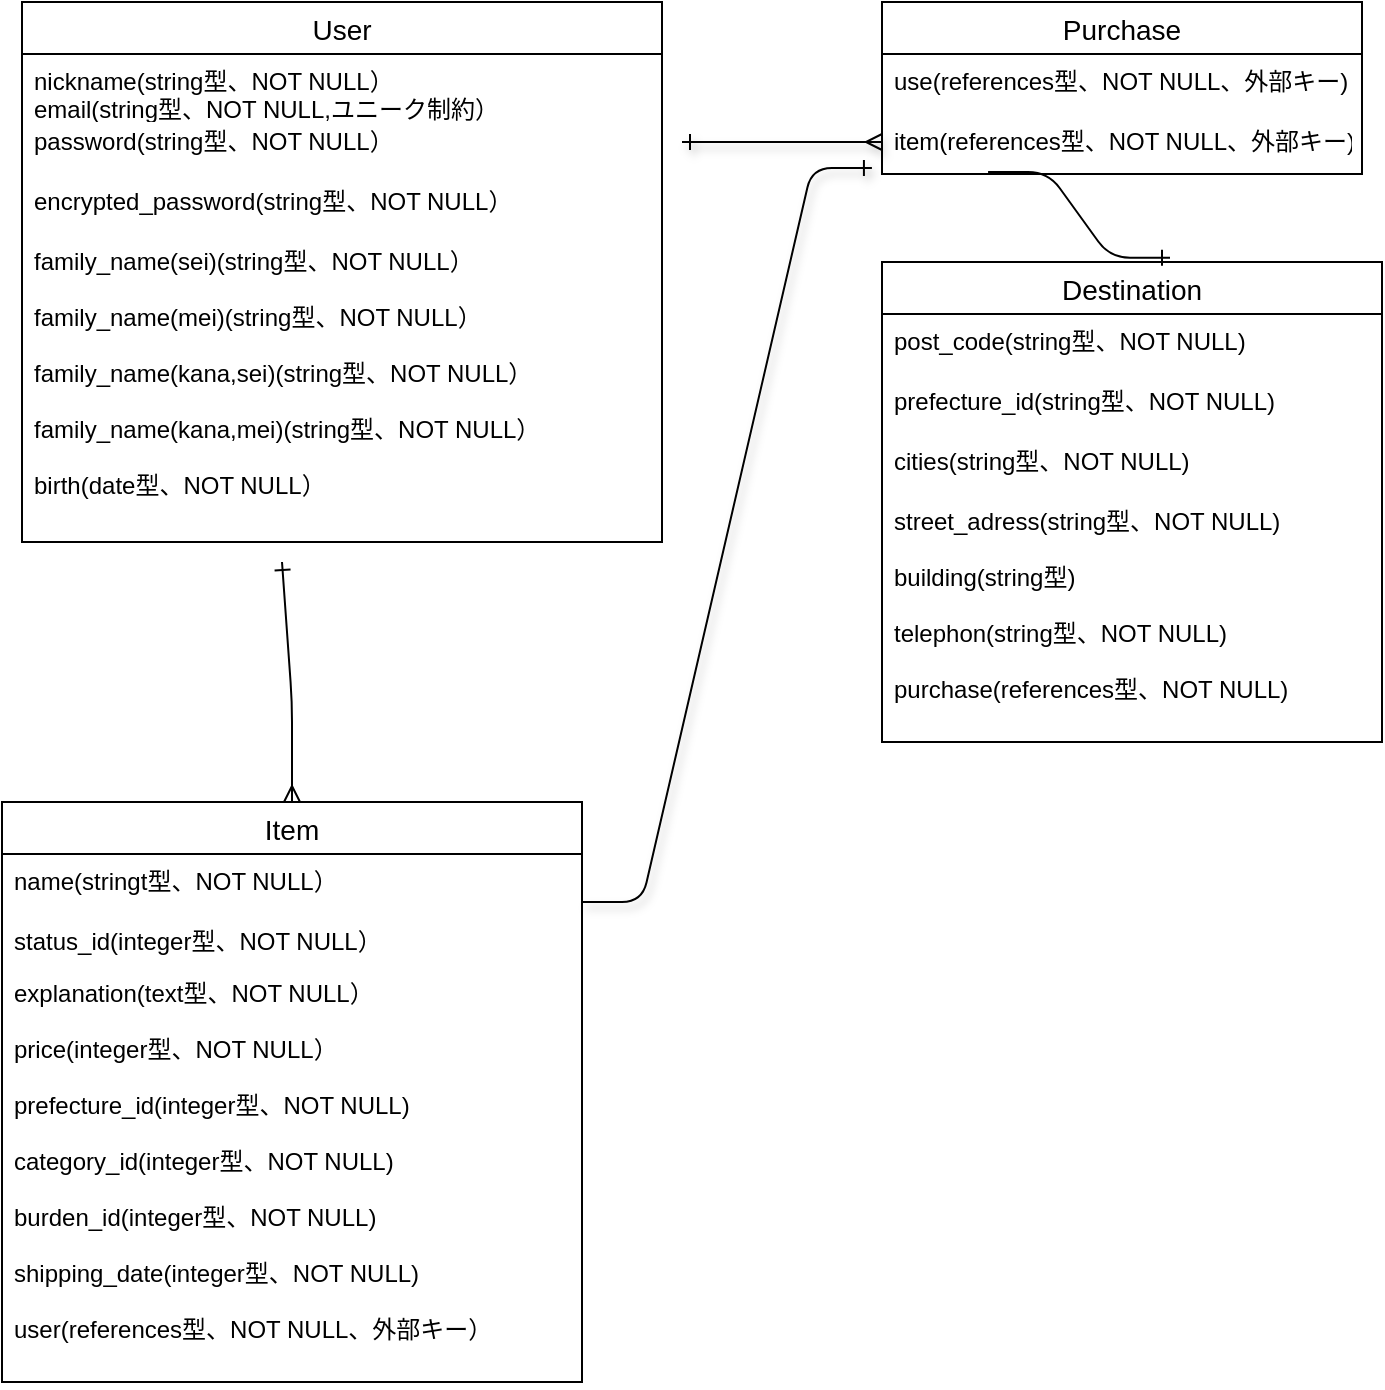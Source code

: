 <mxfile>
    <diagram id="pUebRGRBEiVbnDIpRe2j" name="ページ1">
        <mxGraphModel dx="746" dy="667" grid="1" gridSize="10" guides="1" tooltips="1" connect="1" arrows="1" fold="1" page="1" pageScale="1" pageWidth="827" pageHeight="1169" math="0" shadow="0">
            <root>
                <mxCell id="0"/>
                <mxCell id="1" parent="0"/>
                <mxCell id="2" value="User" style="swimlane;fontStyle=0;childLayout=stackLayout;horizontal=1;startSize=26;horizontalStack=0;resizeParent=1;resizeParentMax=0;resizeLast=0;collapsible=1;marginBottom=0;align=center;fontSize=14;" parent="1" vertex="1">
                    <mxGeometry x="40" y="270" width="320" height="270" as="geometry"/>
                </mxCell>
                <mxCell id="3" value="nickname(string型、NOT NULL）&#10;email(string型、NOT NULL,ユニーク制約）&#10;&#10;" style="text;strokeColor=none;fillColor=none;spacingLeft=4;spacingRight=4;overflow=hidden;rotatable=0;points=[[0,0.5],[1,0.5]];portConstraint=eastwest;fontSize=12;" parent="2" vertex="1">
                    <mxGeometry y="26" width="320" height="30" as="geometry"/>
                </mxCell>
                <mxCell id="5" value="password(string型、NOT NULL）" style="text;strokeColor=none;fillColor=none;spacingLeft=4;spacingRight=4;overflow=hidden;rotatable=0;points=[[0,0.5],[1,0.5]];portConstraint=eastwest;fontSize=12;" parent="2" vertex="1">
                    <mxGeometry y="56" width="320" height="30" as="geometry"/>
                </mxCell>
                <mxCell id="37" value="encrypted_password(string型、NOT NULL）" style="text;strokeColor=none;fillColor=none;spacingLeft=4;spacingRight=4;overflow=hidden;rotatable=0;points=[[0,0.5],[1,0.5]];portConstraint=eastwest;fontSize=12;" parent="2" vertex="1">
                    <mxGeometry y="86" width="320" height="30" as="geometry"/>
                </mxCell>
                <mxCell id="7" value="family_name(sei)(string型、NOT NULL）&#10;&#10;family_name(mei)(string型、NOT NULL）&#10;&#10;family_name(kana,sei)(string型、NOT NULL）&#10;&#10;family_name(kana,mei)(string型、NOT NULL）&#10;&#10;birth(date型、NOT NULL）&#10;&#10;&#10;&#10;&#10;" style="text;strokeColor=none;fillColor=none;spacingLeft=4;spacingRight=4;overflow=hidden;rotatable=0;points=[[0,0.5],[1,0.5]];portConstraint=eastwest;fontSize=12;" parent="2" vertex="1">
                    <mxGeometry y="116" width="320" height="154" as="geometry"/>
                </mxCell>
                <mxCell id="42" style="edgeStyle=none;html=1;endArrow=ERone;endFill=0;startArrow=ERmany;startFill=0;" parent="1" source="16" edge="1">
                    <mxGeometry relative="1" as="geometry">
                        <mxPoint x="170" y="550" as="targetPoint"/>
                        <Array as="points">
                            <mxPoint x="175" y="620"/>
                        </Array>
                    </mxGeometry>
                </mxCell>
                <mxCell id="16" value="Item" style="swimlane;fontStyle=0;childLayout=stackLayout;horizontal=1;startSize=26;horizontalStack=0;resizeParent=1;resizeParentMax=0;resizeLast=0;collapsible=1;marginBottom=0;align=center;fontSize=14;" parent="1" vertex="1">
                    <mxGeometry x="30" y="670" width="290" height="290" as="geometry"/>
                </mxCell>
                <mxCell id="17" value="name(stringt型、NOT NULL）" style="text;strokeColor=none;fillColor=none;spacingLeft=4;spacingRight=4;overflow=hidden;rotatable=0;points=[[0,0.5],[1,0.5]];portConstraint=eastwest;fontSize=12;" parent="16" vertex="1">
                    <mxGeometry y="26" width="290" height="30" as="geometry"/>
                </mxCell>
                <mxCell id="18" value="status_id(integer型、NOT NULL）" style="text;strokeColor=none;fillColor=none;spacingLeft=4;spacingRight=4;overflow=hidden;rotatable=0;points=[[0,0.5],[1,0.5]];portConstraint=eastwest;fontSize=12;" parent="16" vertex="1">
                    <mxGeometry y="56" width="290" height="26" as="geometry"/>
                </mxCell>
                <mxCell id="19" value="explanation(text型、NOT NULL）&#10;&#10;price(integer型、NOT NULL）&#10;&#10;prefecture_id(integer型、NOT NULL)&#10;&#10;category_id(integer型、NOT NULL)&#10;&#10;burden_id(integer型、NOT NULL)&#10;&#10;shipping_date(integer型、NOT NULL)&#10;&#10;user(references型、NOT NULL、外部キー）&#10;&#10;&#10;&#10;" style="text;strokeColor=none;fillColor=none;spacingLeft=4;spacingRight=4;overflow=hidden;rotatable=0;points=[[0,0.5],[1,0.5]];portConstraint=eastwest;fontSize=12;" parent="16" vertex="1">
                    <mxGeometry y="82" width="290" height="208" as="geometry"/>
                </mxCell>
                <mxCell id="20" value="Destination" style="swimlane;fontStyle=0;childLayout=stackLayout;horizontal=1;startSize=26;horizontalStack=0;resizeParent=1;resizeParentMax=0;resizeLast=0;collapsible=1;marginBottom=0;align=center;fontSize=14;" parent="1" vertex="1">
                    <mxGeometry x="470" y="400" width="250" height="240" as="geometry"/>
                </mxCell>
                <mxCell id="21" value="post_code(string型、NOT NULL)" style="text;strokeColor=none;fillColor=none;spacingLeft=4;spacingRight=4;overflow=hidden;rotatable=0;points=[[0,0.5],[1,0.5]];portConstraint=eastwest;fontSize=12;" parent="20" vertex="1">
                    <mxGeometry y="26" width="250" height="30" as="geometry"/>
                </mxCell>
                <mxCell id="22" value="prefecture_id(string型、NOT NULL)" style="text;strokeColor=none;fillColor=none;spacingLeft=4;spacingRight=4;overflow=hidden;rotatable=0;points=[[0,0.5],[1,0.5]];portConstraint=eastwest;fontSize=12;" parent="20" vertex="1">
                    <mxGeometry y="56" width="250" height="30" as="geometry"/>
                </mxCell>
                <mxCell id="23" value="cities(string型、NOT NULL)" style="text;strokeColor=none;fillColor=none;spacingLeft=4;spacingRight=4;overflow=hidden;rotatable=0;points=[[0,0.5],[1,0.5]];portConstraint=eastwest;fontSize=12;" parent="20" vertex="1">
                    <mxGeometry y="86" width="250" height="30" as="geometry"/>
                </mxCell>
                <mxCell id="38" value="street_adress(string型、NOT NULL)&#10;&#10;building(string型)&#10;&#10;telephon(string型、NOT NULL)&#10;&#10;purchase(references型、NOT NULL)&#10;&#10;&#10;" style="text;strokeColor=none;fillColor=none;spacingLeft=4;spacingRight=4;overflow=hidden;rotatable=0;points=[[0,0.5],[1,0.5]];portConstraint=eastwest;fontSize=12;" parent="20" vertex="1">
                    <mxGeometry y="116" width="250" height="124" as="geometry"/>
                </mxCell>
                <mxCell id="46" value="Purchase" style="swimlane;fontStyle=0;childLayout=stackLayout;horizontal=1;startSize=26;horizontalStack=0;resizeParent=1;resizeParentMax=0;resizeLast=0;collapsible=1;marginBottom=0;align=center;fontSize=14;" parent="1" vertex="1">
                    <mxGeometry x="470" y="270" width="240" height="86" as="geometry"/>
                </mxCell>
                <mxCell id="47" value="use(references型、NOT NULL、外部キー)" style="text;strokeColor=none;fillColor=none;spacingLeft=4;spacingRight=4;overflow=hidden;rotatable=0;points=[[0,0.5],[1,0.5]];portConstraint=eastwest;fontSize=12;" parent="46" vertex="1">
                    <mxGeometry y="26" width="240" height="30" as="geometry"/>
                </mxCell>
                <mxCell id="48" value="item(references型、NOT NULL、外部キー)" style="text;strokeColor=none;fillColor=none;spacingLeft=4;spacingRight=4;overflow=hidden;rotatable=0;points=[[0,0.5],[1,0.5]];portConstraint=eastwest;fontSize=12;" parent="46" vertex="1">
                    <mxGeometry y="56" width="240" height="30" as="geometry"/>
                </mxCell>
                <mxCell id="53" value="" style="edgeStyle=entityRelationEdgeStyle;fontSize=12;html=1;endArrow=ERone;endFill=1;entryX=0.576;entryY=-0.009;entryDx=0;entryDy=0;entryPerimeter=0;exitX=0.221;exitY=0.967;exitDx=0;exitDy=0;exitPerimeter=0;" parent="1" source="48" target="20" edge="1">
                    <mxGeometry width="100" height="100" relative="1" as="geometry">
                        <mxPoint x="590" y="360" as="sourcePoint"/>
                        <mxPoint x="610" y="390" as="targetPoint"/>
                    </mxGeometry>
                </mxCell>
                <mxCell id="60" value="" style="edgeStyle=entityRelationEdgeStyle;fontSize=12;html=1;endArrow=ERone;endFill=1;shadow=1;entryX=-0.021;entryY=0.9;entryDx=0;entryDy=0;entryPerimeter=0;exitX=1;exitY=0.8;exitDx=0;exitDy=0;exitPerimeter=0;" parent="1" source="17" target="48" edge="1">
                    <mxGeometry width="100" height="100" relative="1" as="geometry">
                        <mxPoint x="380" y="720" as="sourcePoint"/>
                        <mxPoint x="380" y="450" as="targetPoint"/>
                    </mxGeometry>
                </mxCell>
                <mxCell id="63" value="" style="edgeStyle=none;orthogonalLoop=1;jettySize=auto;html=1;shadow=1;endArrow=ERmany;endFill=0;startArrow=ERone;startFill=0;" parent="1" edge="1">
                    <mxGeometry width="80" relative="1" as="geometry">
                        <mxPoint x="370" y="340" as="sourcePoint"/>
                        <mxPoint x="470" y="340" as="targetPoint"/>
                        <Array as="points">
                            <mxPoint x="450" y="340"/>
                        </Array>
                    </mxGeometry>
                </mxCell>
            </root>
        </mxGraphModel>
    </diagram>
</mxfile>